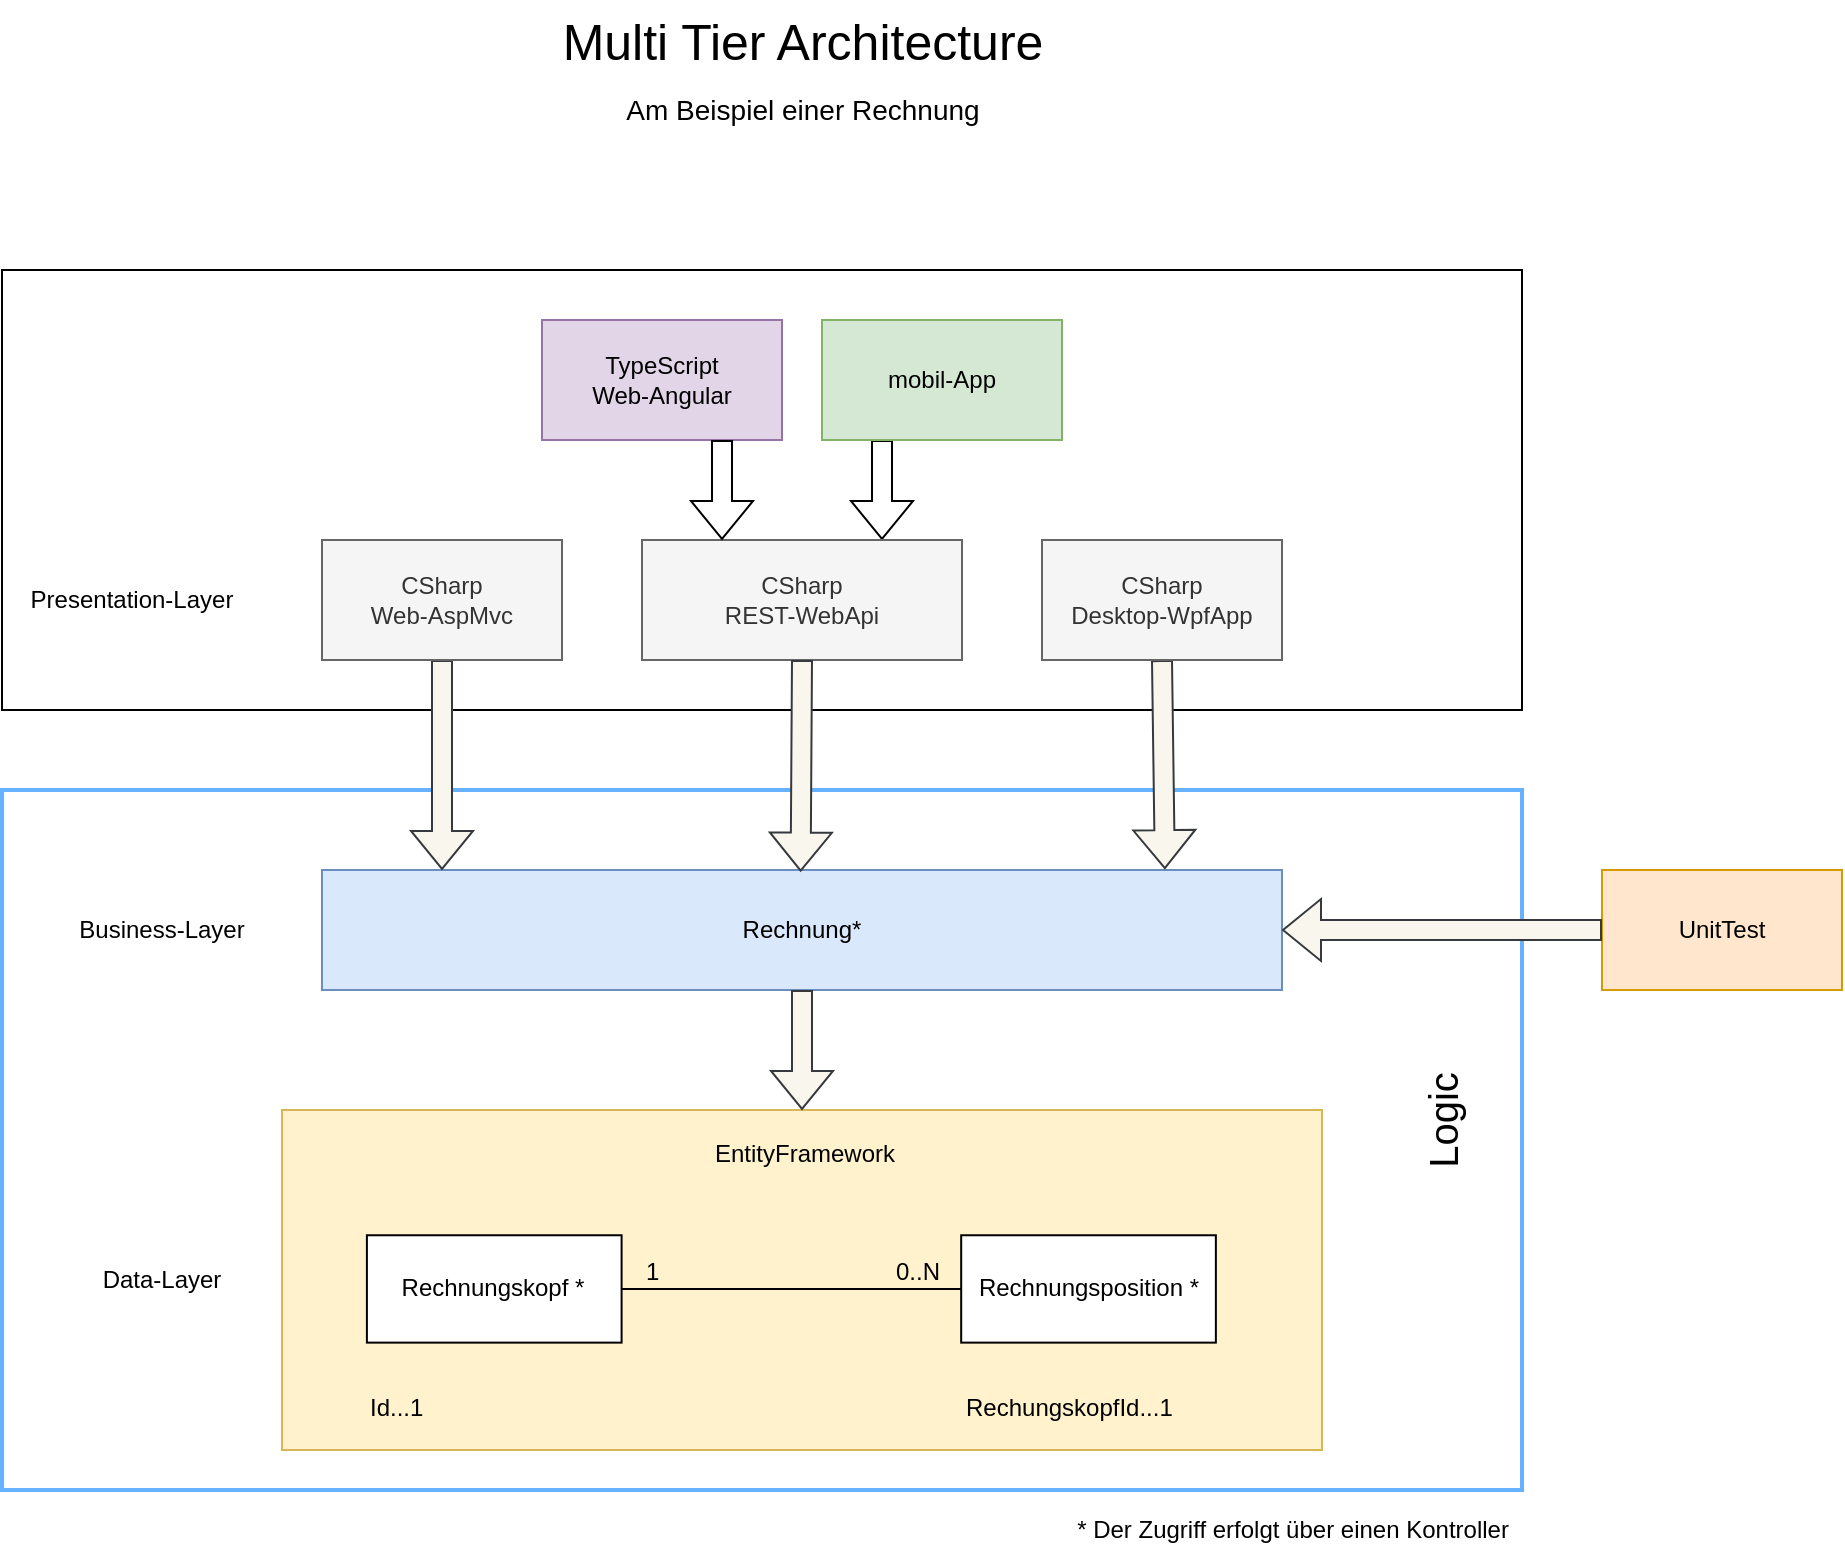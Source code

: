 <mxfile version="16.5.3" type="device"><diagram id="W5YRSj3W6MZfnBDqK3eb" name="MultiTierArchitecture"><mxGraphModel dx="1038" dy="1297" grid="1" gridSize="10" guides="1" tooltips="1" connect="1" arrows="1" fold="1" page="1" pageScale="1" pageWidth="1169" pageHeight="827" math="0" shadow="0"><root><mxCell id="0"/><mxCell id="1" parent="0"/><mxCell id="HMJVqWf7IiOBQuL2oSsu-4" value="" style="rounded=0;whiteSpace=wrap;html=1;" parent="1" vertex="1"><mxGeometry x="200" y="170" width="760" height="220" as="geometry"/></mxCell><mxCell id="n8LMWCgoXXsJJkWr9dZT-24" value="" style="rounded=0;whiteSpace=wrap;html=1;fillColor=none;strokeWidth=2;strokeColor=#66B2FF;" parent="1" vertex="1"><mxGeometry x="200" y="430" width="760" height="350" as="geometry"/></mxCell><mxCell id="n8LMWCgoXXsJJkWr9dZT-11" value="" style="group;fillColor=#fff2cc;strokeColor=#d6b656;" parent="1" vertex="1" connectable="0"><mxGeometry x="340" y="590" width="520" height="170" as="geometry"/></mxCell><mxCell id="n8LMWCgoXXsJJkWr9dZT-9" value="" style="rounded=0;whiteSpace=wrap;html=1;fillColor=#fff2cc;strokeColor=#d6b656;" parent="n8LMWCgoXXsJJkWr9dZT-11" vertex="1"><mxGeometry width="520" height="170" as="geometry"/></mxCell><mxCell id="n8LMWCgoXXsJJkWr9dZT-1" value="Rechnungskopf *" style="rounded=0;whiteSpace=wrap;html=1;" parent="n8LMWCgoXXsJJkWr9dZT-11" vertex="1"><mxGeometry x="42.449" y="62.632" width="127.347" height="53.684" as="geometry"/></mxCell><mxCell id="n8LMWCgoXXsJJkWr9dZT-2" value="Rechnungsposition *" style="rounded=0;whiteSpace=wrap;html=1;" parent="n8LMWCgoXXsJJkWr9dZT-11" vertex="1"><mxGeometry x="339.592" y="62.632" width="127.347" height="53.684" as="geometry"/></mxCell><mxCell id="n8LMWCgoXXsJJkWr9dZT-3" value="" style="endArrow=none;html=1;rounded=0;exitX=1;exitY=0.5;exitDx=0;exitDy=0;entryX=0;entryY=0.5;entryDx=0;entryDy=0;" parent="n8LMWCgoXXsJJkWr9dZT-11" source="n8LMWCgoXXsJJkWr9dZT-1" target="n8LMWCgoXXsJJkWr9dZT-2" edge="1"><mxGeometry relative="1" as="geometry"><mxPoint x="191.02" y="170" as="sourcePoint"/><mxPoint x="360.816" y="170" as="targetPoint"/></mxGeometry></mxCell><mxCell id="n8LMWCgoXXsJJkWr9dZT-4" value="1" style="resizable=0;html=1;align=left;verticalAlign=bottom;" parent="n8LMWCgoXXsJJkWr9dZT-3" connectable="0" vertex="1"><mxGeometry x="-1" relative="1" as="geometry"><mxPoint x="10" as="offset"/></mxGeometry></mxCell><mxCell id="n8LMWCgoXXsJJkWr9dZT-5" value="0..N" style="resizable=0;html=1;align=right;verticalAlign=bottom;" parent="n8LMWCgoXXsJJkWr9dZT-3" connectable="0" vertex="1"><mxGeometry x="1" relative="1" as="geometry"><mxPoint x="-10" as="offset"/></mxGeometry></mxCell><mxCell id="n8LMWCgoXXsJJkWr9dZT-6" value="RechungskopfId...1" style="text;html=1;strokeColor=none;fillColor=none;align=left;verticalAlign=middle;whiteSpace=wrap;rounded=0;" parent="n8LMWCgoXXsJJkWr9dZT-11" vertex="1"><mxGeometry x="339.592" y="135.995" width="116.735" height="26.842" as="geometry"/></mxCell><mxCell id="n8LMWCgoXXsJJkWr9dZT-8" value="Id...1" style="text;html=1;strokeColor=none;fillColor=none;align=left;verticalAlign=middle;whiteSpace=wrap;rounded=0;" parent="n8LMWCgoXXsJJkWr9dZT-11" vertex="1"><mxGeometry x="42.449" y="135.995" width="63.673" height="26.842" as="geometry"/></mxCell><mxCell id="HMJVqWf7IiOBQuL2oSsu-5" value="EntityFramework" style="text;html=1;align=center;verticalAlign=middle;resizable=0;points=[];autosize=1;strokeColor=none;fillColor=none;" parent="n8LMWCgoXXsJJkWr9dZT-11" vertex="1"><mxGeometry x="205.833" y="12.143" width="110" height="20" as="geometry"/></mxCell><mxCell id="n8LMWCgoXXsJJkWr9dZT-12" value="Rechnung*" style="rounded=0;whiteSpace=wrap;html=1;fillColor=#dae8fc;strokeColor=#6c8ebf;" parent="1" vertex="1"><mxGeometry x="360" y="470" width="480" height="60" as="geometry"/></mxCell><mxCell id="n8LMWCgoXXsJJkWr9dZT-13" value="" style="shape=flexArrow;endArrow=classic;html=1;rounded=0;entryX=0.5;entryY=0;entryDx=0;entryDy=0;fillColor=#f9f7ed;strokeColor=#36393d;" parent="1" source="n8LMWCgoXXsJJkWr9dZT-12" target="n8LMWCgoXXsJJkWr9dZT-9" edge="1"><mxGeometry width="50" height="50" relative="1" as="geometry"><mxPoint x="560" y="580" as="sourcePoint"/><mxPoint x="610" y="530" as="targetPoint"/></mxGeometry></mxCell><mxCell id="n8LMWCgoXXsJJkWr9dZT-17" value="" style="shape=flexArrow;endArrow=classic;html=1;rounded=0;exitX=0.5;exitY=1;exitDx=0;exitDy=0;fillColor=#f9f7ed;strokeColor=#36393d;" parent="1" source="n8LMWCgoXXsJJkWr9dZT-14" edge="1"><mxGeometry width="50" height="50" relative="1" as="geometry"><mxPoint x="430" y="460" as="sourcePoint"/><mxPoint x="420" y="470" as="targetPoint"/></mxGeometry></mxCell><mxCell id="n8LMWCgoXXsJJkWr9dZT-18" value="" style="shape=flexArrow;endArrow=classic;html=1;rounded=0;exitX=0.25;exitY=1;exitDx=0;exitDy=0;entryX=0.75;entryY=0;entryDx=0;entryDy=0;" parent="1" source="IOsh48WxY6k-7GHKG5VR-7" target="HMJVqWf7IiOBQuL2oSsu-1" edge="1"><mxGeometry width="50" height="50" relative="1" as="geometry"><mxPoint x="645" y="255" as="sourcePoint"/><mxPoint x="530" y="470" as="targetPoint"/></mxGeometry></mxCell><mxCell id="n8LMWCgoXXsJJkWr9dZT-19" value="" style="shape=flexArrow;endArrow=classic;html=1;rounded=0;exitX=0.5;exitY=1;exitDx=0;exitDy=0;entryX=0.878;entryY=-0.007;entryDx=0;entryDy=0;entryPerimeter=0;fillColor=#f9f7ed;strokeColor=#36393d;" parent="1" source="n8LMWCgoXXsJJkWr9dZT-16" target="n8LMWCgoXXsJJkWr9dZT-12" edge="1"><mxGeometry width="50" height="50" relative="1" as="geometry"><mxPoint x="700" y="450" as="sourcePoint"/><mxPoint x="750" y="400" as="targetPoint"/></mxGeometry></mxCell><mxCell id="n8LMWCgoXXsJJkWr9dZT-20" value="Data-Layer" style="text;html=1;strokeColor=none;fillColor=none;align=center;verticalAlign=middle;whiteSpace=wrap;rounded=0;" parent="1" vertex="1"><mxGeometry x="240" y="660" width="80" height="30" as="geometry"/></mxCell><mxCell id="n8LMWCgoXXsJJkWr9dZT-21" value="Business-Layer" style="text;html=1;strokeColor=none;fillColor=none;align=center;verticalAlign=middle;whiteSpace=wrap;rounded=0;" parent="1" vertex="1"><mxGeometry x="235" y="485" width="90" height="30" as="geometry"/></mxCell><mxCell id="n8LMWCgoXXsJJkWr9dZT-22" value="Presentation-Layer" style="text;html=1;strokeColor=none;fillColor=none;align=center;verticalAlign=middle;whiteSpace=wrap;rounded=0;" parent="1" vertex="1"><mxGeometry x="205" y="320" width="120" height="30" as="geometry"/></mxCell><mxCell id="n8LMWCgoXXsJJkWr9dZT-14" value="CSharp&lt;br&gt;Web-AspMvc" style="rounded=0;whiteSpace=wrap;html=1;fillColor=#f5f5f5;fontColor=#333333;strokeColor=#666666;" parent="1" vertex="1"><mxGeometry x="360" y="305" width="120" height="60" as="geometry"/></mxCell><mxCell id="n8LMWCgoXXsJJkWr9dZT-16" value="CSharp&lt;br&gt;Desktop-WpfApp" style="rounded=0;whiteSpace=wrap;html=1;fillColor=#f5f5f5;fontColor=#333333;strokeColor=#666666;" parent="1" vertex="1"><mxGeometry x="720" y="305" width="120" height="60" as="geometry"/></mxCell><mxCell id="yFZsA0x_i3ubHFBl4OoS-1" value="Logic" style="text;html=1;strokeColor=none;fillColor=none;align=center;verticalAlign=middle;whiteSpace=wrap;rounded=0;rotation=-90;fontSize=20;fontStyle=0" parent="1" vertex="1"><mxGeometry x="870" y="580" width="100" height="30" as="geometry"/></mxCell><mxCell id="Rxnd5S0OolpYgeAqv0LU-1" value="Multi Tier Architecture" style="text;html=1;align=center;verticalAlign=middle;resizable=0;points=[];autosize=1;strokeColor=none;fillColor=none;fontSize=25;" parent="1" vertex="1"><mxGeometry x="470" y="35" width="260" height="40" as="geometry"/></mxCell><mxCell id="Rxnd5S0OolpYgeAqv0LU-2" value="Am Beispiel einer Rechnung" style="text;html=1;align=center;verticalAlign=middle;resizable=0;points=[];autosize=1;strokeColor=none;fillColor=none;fontSize=14;" parent="1" vertex="1"><mxGeometry x="505" y="80" width="190" height="20" as="geometry"/></mxCell><mxCell id="HMJVqWf7IiOBQuL2oSsu-1" value="CSharp&lt;br&gt;REST-WebApi" style="rounded=0;whiteSpace=wrap;html=1;fillColor=#f5f5f5;fontColor=#333333;strokeColor=#666666;" parent="1" vertex="1"><mxGeometry x="520" y="305" width="160" height="60" as="geometry"/></mxCell><mxCell id="HMJVqWf7IiOBQuL2oSsu-2" style="edgeStyle=orthogonalEdgeStyle;rounded=0;orthogonalLoop=1;jettySize=auto;html=1;exitX=0.5;exitY=1;exitDx=0;exitDy=0;" parent="1" source="n8LMWCgoXXsJJkWr9dZT-16" target="n8LMWCgoXXsJJkWr9dZT-16" edge="1"><mxGeometry relative="1" as="geometry"/></mxCell><mxCell id="HMJVqWf7IiOBQuL2oSsu-3" value="" style="shape=flexArrow;endArrow=classic;html=1;rounded=0;exitX=0.5;exitY=1;exitDx=0;exitDy=0;entryX=0.959;entryY=0.027;entryDx=0;entryDy=0;entryPerimeter=0;fillColor=#f9f7ed;strokeColor=#36393d;" parent="1" source="HMJVqWf7IiOBQuL2oSsu-1" edge="1"><mxGeometry width="50" height="50" relative="1" as="geometry"><mxPoint x="599" y="379.19" as="sourcePoint"/><mxPoint x="599.32" y="470.81" as="targetPoint"/></mxGeometry></mxCell><mxCell id="v8hDT56fojwyHg1BNEwk-1" value="* Der Zugriff erfolgt über einen Kontroller" style="text;html=1;align=center;verticalAlign=middle;resizable=0;points=[];autosize=1;strokeColor=none;fillColor=none;" parent="1" vertex="1"><mxGeometry x="730" y="790" width="230" height="20" as="geometry"/></mxCell><mxCell id="IOsh48WxY6k-7GHKG5VR-2" value="TypeScript&lt;br&gt;Web-Angular" style="rounded=0;whiteSpace=wrap;html=1;fillColor=#e1d5e7;strokeColor=#9673a6;" parent="1" vertex="1"><mxGeometry x="470" y="195" width="120" height="60" as="geometry"/></mxCell><mxCell id="IOsh48WxY6k-7GHKG5VR-3" value="" style="shape=flexArrow;endArrow=classic;html=1;rounded=0;entryX=0.25;entryY=0;entryDx=0;entryDy=0;exitX=0.75;exitY=1;exitDx=0;exitDy=0;" parent="1" source="IOsh48WxY6k-7GHKG5VR-2" target="HMJVqWf7IiOBQuL2oSsu-1" edge="1"><mxGeometry width="50" height="50" relative="1" as="geometry"><mxPoint x="640" y="265" as="sourcePoint"/><mxPoint x="640" y="315" as="targetPoint"/></mxGeometry></mxCell><mxCell id="IOsh48WxY6k-7GHKG5VR-5" value="UnitTest" style="rounded=0;whiteSpace=wrap;html=1;fillColor=#ffe6cc;strokeColor=#d79b00;" parent="1" vertex="1"><mxGeometry x="1000" y="470" width="120" height="60" as="geometry"/></mxCell><mxCell id="IOsh48WxY6k-7GHKG5VR-6" value="" style="shape=flexArrow;endArrow=classic;html=1;rounded=0;exitX=0;exitY=0.5;exitDx=0;exitDy=0;fillColor=#f9f7ed;strokeColor=#36393d;" parent="1" source="IOsh48WxY6k-7GHKG5VR-5" target="n8LMWCgoXXsJJkWr9dZT-12" edge="1"><mxGeometry width="50" height="50" relative="1" as="geometry"><mxPoint x="790" y="375" as="sourcePoint"/><mxPoint x="791.44" y="479.58" as="targetPoint"/></mxGeometry></mxCell><mxCell id="IOsh48WxY6k-7GHKG5VR-7" value="mobil-App" style="rounded=0;whiteSpace=wrap;html=1;fillColor=#D5E8D4;strokeColor=#82b366;" parent="1" vertex="1"><mxGeometry x="610" y="195" width="120" height="60" as="geometry"/></mxCell></root></mxGraphModel></diagram></mxfile>